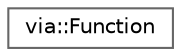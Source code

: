 digraph "Graphical Class Hierarchy"
{
 // LATEX_PDF_SIZE
  bgcolor="transparent";
  edge [fontname=Helvetica,fontsize=10,labelfontname=Helvetica,labelfontsize=10];
  node [fontname=Helvetica,fontsize=10,shape=box,height=0.2,width=0.4];
  rankdir="LR";
  Node0 [id="Node000000",label="via::Function",height=0.2,width=0.4,color="grey40", fillcolor="white", style="filled",URL="$structvia_1_1Function.html",tooltip="Represents a user-defined via function, including its bytecode and metadata."];
}
